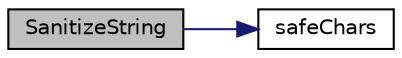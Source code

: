 digraph "SanitizeString"
{
  edge [fontname="Helvetica",fontsize="10",labelfontname="Helvetica",labelfontsize="10"];
  node [fontname="Helvetica",fontsize="10",shape=record];
  rankdir="LR";
  Node5934 [label="SanitizeString",height=0.2,width=0.4,color="black", fillcolor="grey75", style="filled", fontcolor="black"];
  Node5934 -> Node5935 [color="midnightblue",fontsize="10",style="solid",fontname="Helvetica"];
  Node5935 [label="safeChars",height=0.2,width=0.4,color="black", fillcolor="white", style="filled",URL="$df/d2d/util_8cpp.html#a6d092bd7c79da717e183a52d90e0e61f"];
}
